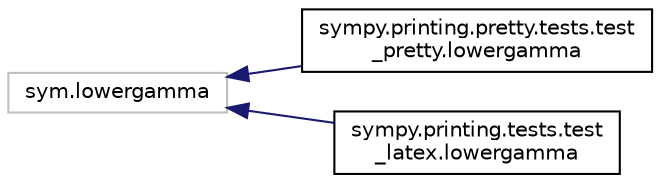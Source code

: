 digraph "Graphical Class Hierarchy"
{
 // LATEX_PDF_SIZE
  edge [fontname="Helvetica",fontsize="10",labelfontname="Helvetica",labelfontsize="10"];
  node [fontname="Helvetica",fontsize="10",shape=record];
  rankdir="LR";
  Node7451 [label="sym.lowergamma",height=0.2,width=0.4,color="grey75", fillcolor="white", style="filled",tooltip=" "];
  Node7451 -> Node0 [dir="back",color="midnightblue",fontsize="10",style="solid",fontname="Helvetica"];
  Node0 [label="sympy.printing.pretty.tests.test\l_pretty.lowergamma",height=0.2,width=0.4,color="black", fillcolor="white", style="filled",URL="$classsympy_1_1printing_1_1pretty_1_1tests_1_1test__pretty_1_1lowergamma.html",tooltip=" "];
  Node7451 -> Node7453 [dir="back",color="midnightblue",fontsize="10",style="solid",fontname="Helvetica"];
  Node7453 [label="sympy.printing.tests.test\l_latex.lowergamma",height=0.2,width=0.4,color="black", fillcolor="white", style="filled",URL="$classsympy_1_1printing_1_1tests_1_1test__latex_1_1lowergamma.html",tooltip=" "];
}
